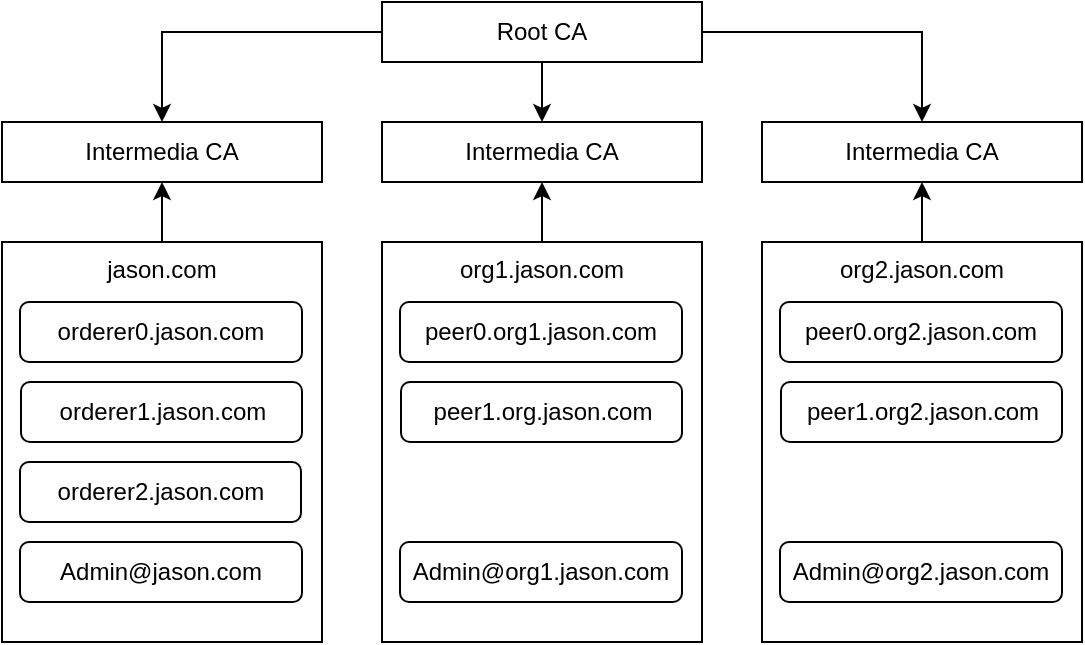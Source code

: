 <mxfile version="14.5.1" type="device"><diagram id="Mys4Hif7ZlvmAPHBtRwu" name="第 1 页"><mxGraphModel dx="786" dy="572" grid="1" gridSize="10" guides="1" tooltips="1" connect="1" arrows="1" fold="1" page="1" pageScale="1" pageWidth="827" pageHeight="1169" math="0" shadow="0"><root><mxCell id="0"/><mxCell id="1" parent="0"/><mxCell id="EquW_dPT0xS_z78xZRR6-29" style="edgeStyle=orthogonalEdgeStyle;rounded=0;orthogonalLoop=1;jettySize=auto;html=1;entryX=0.5;entryY=0;entryDx=0;entryDy=0;" edge="1" parent="1" source="EquW_dPT0xS_z78xZRR6-1" target="EquW_dPT0xS_z78xZRR6-3"><mxGeometry relative="1" as="geometry"/></mxCell><mxCell id="EquW_dPT0xS_z78xZRR6-31" style="edgeStyle=orthogonalEdgeStyle;rounded=0;orthogonalLoop=1;jettySize=auto;html=1;entryX=0.5;entryY=0;entryDx=0;entryDy=0;" edge="1" parent="1" source="EquW_dPT0xS_z78xZRR6-1" target="EquW_dPT0xS_z78xZRR6-4"><mxGeometry relative="1" as="geometry"/></mxCell><mxCell id="EquW_dPT0xS_z78xZRR6-32" style="edgeStyle=orthogonalEdgeStyle;rounded=0;orthogonalLoop=1;jettySize=auto;html=1;entryX=0.5;entryY=0;entryDx=0;entryDy=0;" edge="1" parent="1" source="EquW_dPT0xS_z78xZRR6-1" target="EquW_dPT0xS_z78xZRR6-2"><mxGeometry relative="1" as="geometry"/></mxCell><mxCell id="EquW_dPT0xS_z78xZRR6-1" value="Root CA" style="rounded=0;whiteSpace=wrap;html=1;" vertex="1" parent="1"><mxGeometry x="330" y="70" width="160" height="30" as="geometry"/></mxCell><mxCell id="EquW_dPT0xS_z78xZRR6-2" value="Intermedia CA" style="rounded=0;whiteSpace=wrap;html=1;" vertex="1" parent="1"><mxGeometry x="140" y="130" width="160" height="30" as="geometry"/></mxCell><mxCell id="EquW_dPT0xS_z78xZRR6-3" value="Intermedia CA" style="rounded=0;whiteSpace=wrap;html=1;" vertex="1" parent="1"><mxGeometry x="330" y="130" width="160" height="30" as="geometry"/></mxCell><mxCell id="EquW_dPT0xS_z78xZRR6-4" value="Intermedia CA" style="rounded=0;whiteSpace=wrap;html=1;" vertex="1" parent="1"><mxGeometry x="520" y="130" width="160" height="30" as="geometry"/></mxCell><mxCell id="EquW_dPT0xS_z78xZRR6-34" style="edgeStyle=orthogonalEdgeStyle;rounded=0;orthogonalLoop=1;jettySize=auto;html=1;entryX=0.5;entryY=1;entryDx=0;entryDy=0;" edge="1" parent="1" source="EquW_dPT0xS_z78xZRR6-15" target="EquW_dPT0xS_z78xZRR6-3"><mxGeometry relative="1" as="geometry"/></mxCell><mxCell id="EquW_dPT0xS_z78xZRR6-15" value="org1.jason.com" style="rounded=0;whiteSpace=wrap;html=1;verticalAlign=top;" vertex="1" parent="1"><mxGeometry x="330" y="190" width="160" height="200" as="geometry"/></mxCell><mxCell id="EquW_dPT0xS_z78xZRR6-16" value="peer0.org1.jason.com" style="rounded=1;whiteSpace=wrap;html=1;" vertex="1" parent="1"><mxGeometry x="339" y="220" width="141" height="30" as="geometry"/></mxCell><mxCell id="EquW_dPT0xS_z78xZRR6-17" value="peer1.org.jason.com" style="rounded=1;whiteSpace=wrap;html=1;" vertex="1" parent="1"><mxGeometry x="339.5" y="260" width="140.5" height="30" as="geometry"/></mxCell><mxCell id="EquW_dPT0xS_z78xZRR6-19" value="Admin@org1.jason.com" style="rounded=1;whiteSpace=wrap;html=1;" vertex="1" parent="1"><mxGeometry x="339" y="340" width="141" height="30" as="geometry"/></mxCell><mxCell id="EquW_dPT0xS_z78xZRR6-35" style="edgeStyle=orthogonalEdgeStyle;rounded=0;orthogonalLoop=1;jettySize=auto;html=1;entryX=0.5;entryY=1;entryDx=0;entryDy=0;" edge="1" parent="1" source="EquW_dPT0xS_z78xZRR6-20" target="EquW_dPT0xS_z78xZRR6-4"><mxGeometry relative="1" as="geometry"/></mxCell><mxCell id="EquW_dPT0xS_z78xZRR6-20" value="org2.jason.com" style="rounded=0;whiteSpace=wrap;html=1;verticalAlign=top;" vertex="1" parent="1"><mxGeometry x="520" y="190" width="160" height="200" as="geometry"/></mxCell><mxCell id="EquW_dPT0xS_z78xZRR6-21" value="peer0.org2.jason.com" style="rounded=1;whiteSpace=wrap;html=1;" vertex="1" parent="1"><mxGeometry x="529" y="220" width="141" height="30" as="geometry"/></mxCell><mxCell id="EquW_dPT0xS_z78xZRR6-22" value="peer1.org2.jason.com" style="rounded=1;whiteSpace=wrap;html=1;" vertex="1" parent="1"><mxGeometry x="529.5" y="260" width="140.5" height="30" as="geometry"/></mxCell><mxCell id="EquW_dPT0xS_z78xZRR6-23" value="Admin@org2.jason.com" style="rounded=1;whiteSpace=wrap;html=1;" vertex="1" parent="1"><mxGeometry x="529" y="340" width="141" height="30" as="geometry"/></mxCell><mxCell id="EquW_dPT0xS_z78xZRR6-33" style="edgeStyle=orthogonalEdgeStyle;rounded=0;orthogonalLoop=1;jettySize=auto;html=1;entryX=0.5;entryY=1;entryDx=0;entryDy=0;" edge="1" parent="1" source="EquW_dPT0xS_z78xZRR6-24" target="EquW_dPT0xS_z78xZRR6-2"><mxGeometry relative="1" as="geometry"/></mxCell><mxCell id="EquW_dPT0xS_z78xZRR6-24" value="jason.com" style="rounded=0;whiteSpace=wrap;html=1;verticalAlign=top;" vertex="1" parent="1"><mxGeometry x="140" y="190" width="160" height="200" as="geometry"/></mxCell><mxCell id="EquW_dPT0xS_z78xZRR6-25" value="orderer0.jason.com" style="rounded=1;whiteSpace=wrap;html=1;" vertex="1" parent="1"><mxGeometry x="149" y="220" width="141" height="30" as="geometry"/></mxCell><mxCell id="EquW_dPT0xS_z78xZRR6-26" value="orderer1.jason.com" style="rounded=1;whiteSpace=wrap;html=1;" vertex="1" parent="1"><mxGeometry x="149.5" y="260" width="140.5" height="30" as="geometry"/></mxCell><mxCell id="EquW_dPT0xS_z78xZRR6-27" value="Admin@jason.com" style="rounded=1;whiteSpace=wrap;html=1;" vertex="1" parent="1"><mxGeometry x="149" y="340" width="141" height="30" as="geometry"/></mxCell><mxCell id="EquW_dPT0xS_z78xZRR6-28" value="orderer2.jason.com" style="rounded=1;whiteSpace=wrap;html=1;" vertex="1" parent="1"><mxGeometry x="149" y="300" width="140.5" height="30" as="geometry"/></mxCell></root></mxGraphModel></diagram></mxfile>